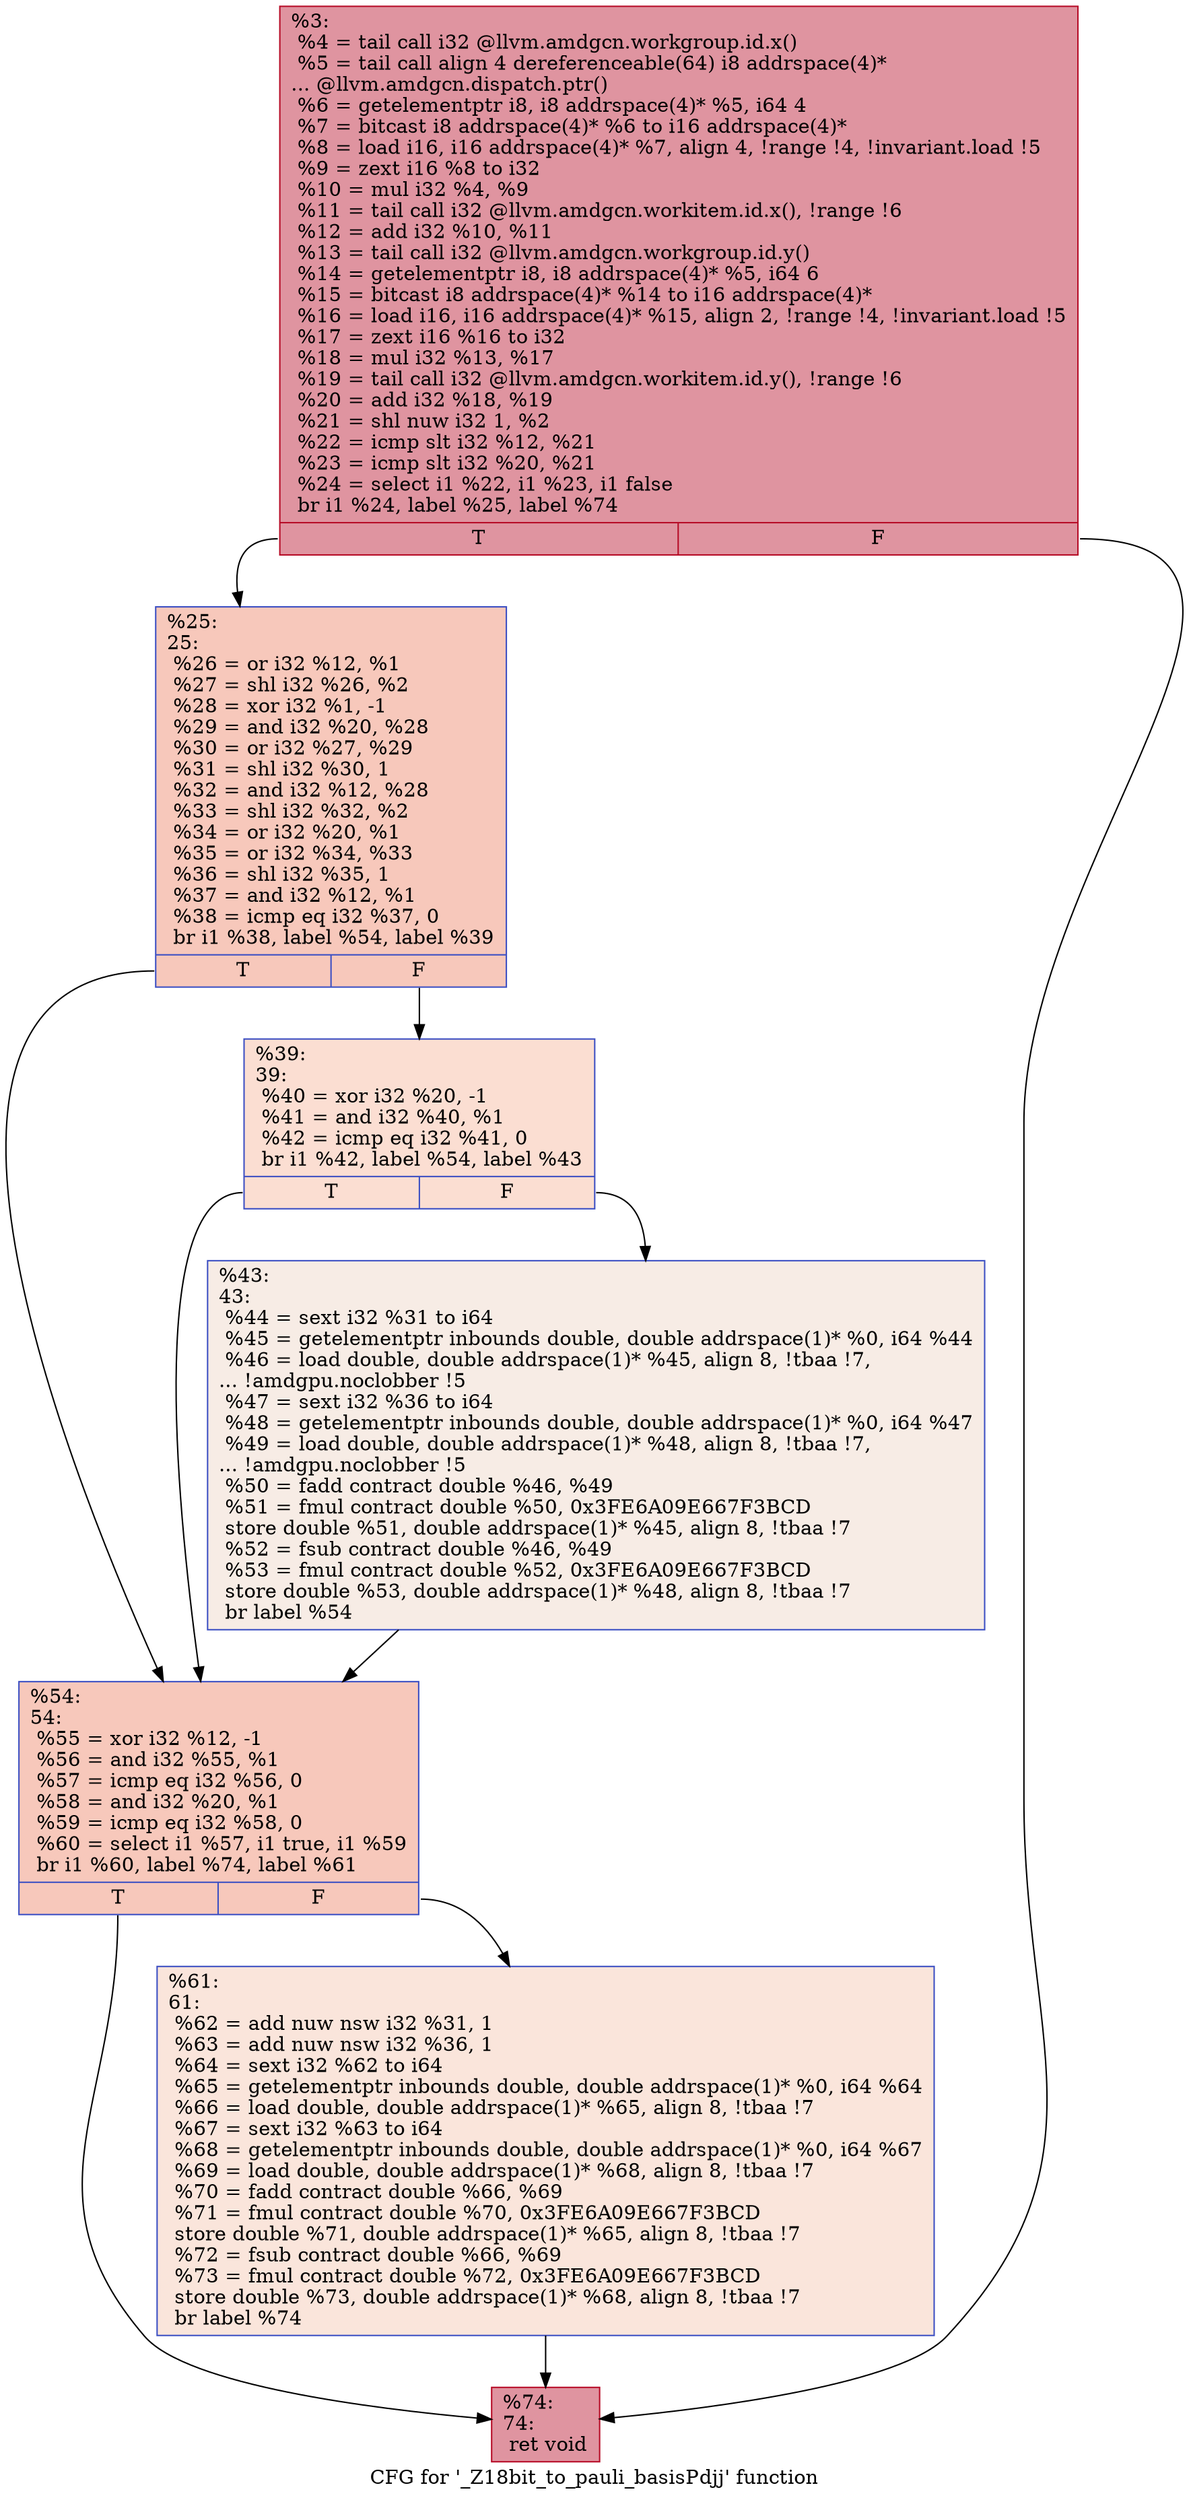 digraph "CFG for '_Z18bit_to_pauli_basisPdjj' function" {
	label="CFG for '_Z18bit_to_pauli_basisPdjj' function";

	Node0x4ed6a80 [shape=record,color="#b70d28ff", style=filled, fillcolor="#b70d2870",label="{%3:\l  %4 = tail call i32 @llvm.amdgcn.workgroup.id.x()\l  %5 = tail call align 4 dereferenceable(64) i8 addrspace(4)*\l... @llvm.amdgcn.dispatch.ptr()\l  %6 = getelementptr i8, i8 addrspace(4)* %5, i64 4\l  %7 = bitcast i8 addrspace(4)* %6 to i16 addrspace(4)*\l  %8 = load i16, i16 addrspace(4)* %7, align 4, !range !4, !invariant.load !5\l  %9 = zext i16 %8 to i32\l  %10 = mul i32 %4, %9\l  %11 = tail call i32 @llvm.amdgcn.workitem.id.x(), !range !6\l  %12 = add i32 %10, %11\l  %13 = tail call i32 @llvm.amdgcn.workgroup.id.y()\l  %14 = getelementptr i8, i8 addrspace(4)* %5, i64 6\l  %15 = bitcast i8 addrspace(4)* %14 to i16 addrspace(4)*\l  %16 = load i16, i16 addrspace(4)* %15, align 2, !range !4, !invariant.load !5\l  %17 = zext i16 %16 to i32\l  %18 = mul i32 %13, %17\l  %19 = tail call i32 @llvm.amdgcn.workitem.id.y(), !range !6\l  %20 = add i32 %18, %19\l  %21 = shl nuw i32 1, %2\l  %22 = icmp slt i32 %12, %21\l  %23 = icmp slt i32 %20, %21\l  %24 = select i1 %22, i1 %23, i1 false\l  br i1 %24, label %25, label %74\l|{<s0>T|<s1>F}}"];
	Node0x4ed6a80:s0 -> Node0x4eda5c0;
	Node0x4ed6a80:s1 -> Node0x4eda650;
	Node0x4eda5c0 [shape=record,color="#3d50c3ff", style=filled, fillcolor="#ed836670",label="{%25:\l25:                                               \l  %26 = or i32 %12, %1\l  %27 = shl i32 %26, %2\l  %28 = xor i32 %1, -1\l  %29 = and i32 %20, %28\l  %30 = or i32 %27, %29\l  %31 = shl i32 %30, 1\l  %32 = and i32 %12, %28\l  %33 = shl i32 %32, %2\l  %34 = or i32 %20, %1\l  %35 = or i32 %34, %33\l  %36 = shl i32 %35, 1\l  %37 = and i32 %12, %1\l  %38 = icmp eq i32 %37, 0\l  br i1 %38, label %54, label %39\l|{<s0>T|<s1>F}}"];
	Node0x4eda5c0:s0 -> Node0x4ed99a0;
	Node0x4eda5c0:s1 -> Node0x4edb090;
	Node0x4edb090 [shape=record,color="#3d50c3ff", style=filled, fillcolor="#f7b59970",label="{%39:\l39:                                               \l  %40 = xor i32 %20, -1\l  %41 = and i32 %40, %1\l  %42 = icmp eq i32 %41, 0\l  br i1 %42, label %54, label %43\l|{<s0>T|<s1>F}}"];
	Node0x4edb090:s0 -> Node0x4ed99a0;
	Node0x4edb090:s1 -> Node0x4edb380;
	Node0x4edb380 [shape=record,color="#3d50c3ff", style=filled, fillcolor="#ecd3c570",label="{%43:\l43:                                               \l  %44 = sext i32 %31 to i64\l  %45 = getelementptr inbounds double, double addrspace(1)* %0, i64 %44\l  %46 = load double, double addrspace(1)* %45, align 8, !tbaa !7,\l... !amdgpu.noclobber !5\l  %47 = sext i32 %36 to i64\l  %48 = getelementptr inbounds double, double addrspace(1)* %0, i64 %47\l  %49 = load double, double addrspace(1)* %48, align 8, !tbaa !7,\l... !amdgpu.noclobber !5\l  %50 = fadd contract double %46, %49\l  %51 = fmul contract double %50, 0x3FE6A09E667F3BCD\l  store double %51, double addrspace(1)* %45, align 8, !tbaa !7\l  %52 = fsub contract double %46, %49\l  %53 = fmul contract double %52, 0x3FE6A09E667F3BCD\l  store double %53, double addrspace(1)* %48, align 8, !tbaa !7\l  br label %54\l}"];
	Node0x4edb380 -> Node0x4ed99a0;
	Node0x4ed99a0 [shape=record,color="#3d50c3ff", style=filled, fillcolor="#ed836670",label="{%54:\l54:                                               \l  %55 = xor i32 %12, -1\l  %56 = and i32 %55, %1\l  %57 = icmp eq i32 %56, 0\l  %58 = and i32 %20, %1\l  %59 = icmp eq i32 %58, 0\l  %60 = select i1 %57, i1 true, i1 %59\l  br i1 %60, label %74, label %61\l|{<s0>T|<s1>F}}"];
	Node0x4ed99a0:s0 -> Node0x4eda650;
	Node0x4ed99a0:s1 -> Node0x4edd120;
	Node0x4edd120 [shape=record,color="#3d50c3ff", style=filled, fillcolor="#f4c5ad70",label="{%61:\l61:                                               \l  %62 = add nuw nsw i32 %31, 1\l  %63 = add nuw nsw i32 %36, 1\l  %64 = sext i32 %62 to i64\l  %65 = getelementptr inbounds double, double addrspace(1)* %0, i64 %64\l  %66 = load double, double addrspace(1)* %65, align 8, !tbaa !7\l  %67 = sext i32 %63 to i64\l  %68 = getelementptr inbounds double, double addrspace(1)* %0, i64 %67\l  %69 = load double, double addrspace(1)* %68, align 8, !tbaa !7\l  %70 = fadd contract double %66, %69\l  %71 = fmul contract double %70, 0x3FE6A09E667F3BCD\l  store double %71, double addrspace(1)* %65, align 8, !tbaa !7\l  %72 = fsub contract double %66, %69\l  %73 = fmul contract double %72, 0x3FE6A09E667F3BCD\l  store double %73, double addrspace(1)* %68, align 8, !tbaa !7\l  br label %74\l}"];
	Node0x4edd120 -> Node0x4eda650;
	Node0x4eda650 [shape=record,color="#b70d28ff", style=filled, fillcolor="#b70d2870",label="{%74:\l74:                                               \l  ret void\l}"];
}
